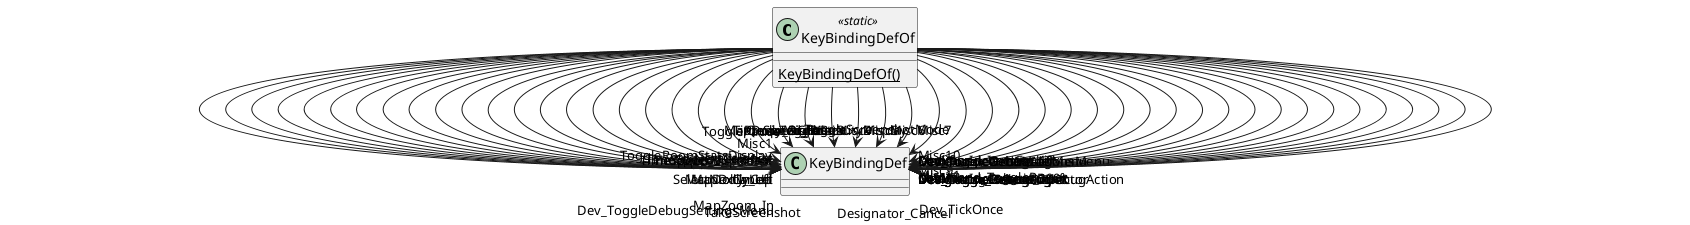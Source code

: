 @startuml
class KeyBindingDefOf <<static>> {
    {static} KeyBindingDefOf()
}
KeyBindingDefOf --> "MapDolly_Up" KeyBindingDef
KeyBindingDefOf --> "MapDolly_Down" KeyBindingDef
KeyBindingDefOf --> "MapDolly_Left" KeyBindingDef
KeyBindingDefOf --> "MapDolly_Right" KeyBindingDef
KeyBindingDefOf --> "MapZoom_In" KeyBindingDef
KeyBindingDefOf --> "MapZoom_Out" KeyBindingDef
KeyBindingDefOf --> "Accept" KeyBindingDef
KeyBindingDefOf --> "Cancel" KeyBindingDef
KeyBindingDefOf --> "ToggleScreenshotMode" KeyBindingDef
KeyBindingDefOf --> "TakeScreenshot" KeyBindingDef
KeyBindingDefOf --> "SelectNextInCell" KeyBindingDef
KeyBindingDefOf --> "TogglePause" KeyBindingDef
KeyBindingDefOf --> "TimeSpeed_Normal" KeyBindingDef
KeyBindingDefOf --> "TimeSpeed_Fast" KeyBindingDef
KeyBindingDefOf --> "TimeSpeed_Superfast" KeyBindingDef
KeyBindingDefOf --> "TimeSpeed_Ultrafast" KeyBindingDef
KeyBindingDefOf --> "PreviousColonist" KeyBindingDef
KeyBindingDefOf --> "NextColonist" KeyBindingDef
KeyBindingDefOf --> "ToggleBeautyDisplay" KeyBindingDef
KeyBindingDefOf --> "ToggleRoomStatsDisplay" KeyBindingDef
KeyBindingDefOf --> "QueueOrder" KeyBindingDef
KeyBindingDefOf --> "Misc1" KeyBindingDef
KeyBindingDefOf --> "Misc2" KeyBindingDef
KeyBindingDefOf --> "Misc3" KeyBindingDef
KeyBindingDefOf --> "Misc4" KeyBindingDef
KeyBindingDefOf --> "Misc5" KeyBindingDef
KeyBindingDefOf --> "Misc6" KeyBindingDef
KeyBindingDefOf --> "Misc7" KeyBindingDef
KeyBindingDefOf --> "Misc8" KeyBindingDef
KeyBindingDefOf --> "Misc9" KeyBindingDef
KeyBindingDefOf --> "Misc10" KeyBindingDef
KeyBindingDefOf --> "Misc11" KeyBindingDef
KeyBindingDefOf --> "Misc12" KeyBindingDef
KeyBindingDefOf --> "Command_TogglePower" KeyBindingDef
KeyBindingDefOf --> "Command_ItemForbid" KeyBindingDef
KeyBindingDefOf --> "Command_ColonistDraft" KeyBindingDef
KeyBindingDefOf --> "ModifierIncrement_10x" KeyBindingDef
KeyBindingDefOf --> "ModifierIncrement_100x" KeyBindingDef
KeyBindingDefOf --> "Designator_Cancel" KeyBindingDef
KeyBindingDefOf --> "Designator_Deconstruct" KeyBindingDef
KeyBindingDefOf --> "Designator_RotateLeft" KeyBindingDef
KeyBindingDefOf --> "Designator_RotateRight" KeyBindingDef
KeyBindingDefOf --> "Dev_TickOnce" KeyBindingDef
KeyBindingDefOf --> "Dev_ToggleGodMode" KeyBindingDef
KeyBindingDefOf --> "Dev_ToggleDebugLog" KeyBindingDef
KeyBindingDefOf --> "Dev_ToggleDebugActionsMenu" KeyBindingDef
KeyBindingDefOf --> "Dev_ChangeSelectedDebugAction" KeyBindingDef
KeyBindingDefOf --> "Dev_ToggleDebugLogMenu" KeyBindingDef
KeyBindingDefOf --> "Dev_ToggleDebugInspector" KeyBindingDef
KeyBindingDefOf --> "Dev_ToggleDebugSettingsMenu" KeyBindingDef
@enduml
